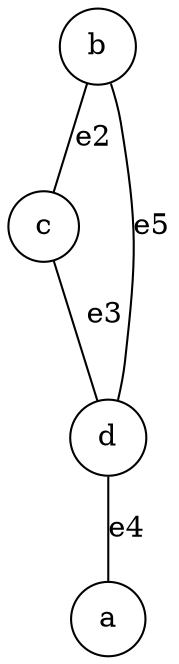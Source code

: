 graph {
    node[width=0.15,shape=circle]
    a [pos="0,0"];
    b [pos="1,0"]; b -- c [label="e2"];
    c [pos="0,1"]; c -- d [label="e3
    "];
    d [pos="1,1"]; d -- a [label="e4"];
    b -- d [label="e5"];
}
